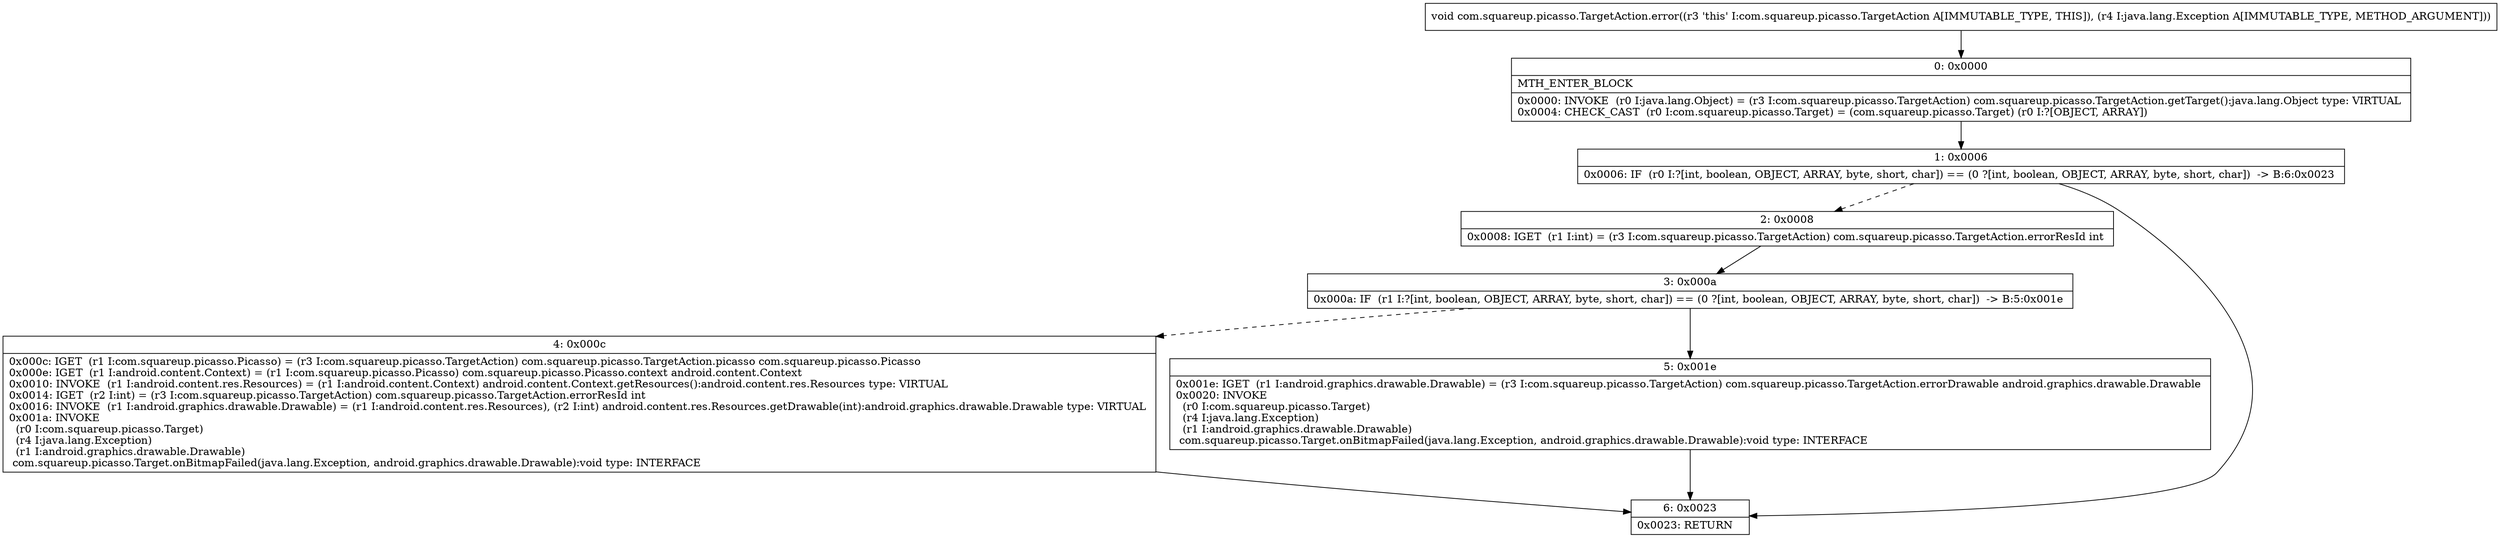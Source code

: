 digraph "CFG forcom.squareup.picasso.TargetAction.error(Ljava\/lang\/Exception;)V" {
Node_0 [shape=record,label="{0\:\ 0x0000|MTH_ENTER_BLOCK\l|0x0000: INVOKE  (r0 I:java.lang.Object) = (r3 I:com.squareup.picasso.TargetAction) com.squareup.picasso.TargetAction.getTarget():java.lang.Object type: VIRTUAL \l0x0004: CHECK_CAST  (r0 I:com.squareup.picasso.Target) = (com.squareup.picasso.Target) (r0 I:?[OBJECT, ARRAY]) \l}"];
Node_1 [shape=record,label="{1\:\ 0x0006|0x0006: IF  (r0 I:?[int, boolean, OBJECT, ARRAY, byte, short, char]) == (0 ?[int, boolean, OBJECT, ARRAY, byte, short, char])  \-\> B:6:0x0023 \l}"];
Node_2 [shape=record,label="{2\:\ 0x0008|0x0008: IGET  (r1 I:int) = (r3 I:com.squareup.picasso.TargetAction) com.squareup.picasso.TargetAction.errorResId int \l}"];
Node_3 [shape=record,label="{3\:\ 0x000a|0x000a: IF  (r1 I:?[int, boolean, OBJECT, ARRAY, byte, short, char]) == (0 ?[int, boolean, OBJECT, ARRAY, byte, short, char])  \-\> B:5:0x001e \l}"];
Node_4 [shape=record,label="{4\:\ 0x000c|0x000c: IGET  (r1 I:com.squareup.picasso.Picasso) = (r3 I:com.squareup.picasso.TargetAction) com.squareup.picasso.TargetAction.picasso com.squareup.picasso.Picasso \l0x000e: IGET  (r1 I:android.content.Context) = (r1 I:com.squareup.picasso.Picasso) com.squareup.picasso.Picasso.context android.content.Context \l0x0010: INVOKE  (r1 I:android.content.res.Resources) = (r1 I:android.content.Context) android.content.Context.getResources():android.content.res.Resources type: VIRTUAL \l0x0014: IGET  (r2 I:int) = (r3 I:com.squareup.picasso.TargetAction) com.squareup.picasso.TargetAction.errorResId int \l0x0016: INVOKE  (r1 I:android.graphics.drawable.Drawable) = (r1 I:android.content.res.Resources), (r2 I:int) android.content.res.Resources.getDrawable(int):android.graphics.drawable.Drawable type: VIRTUAL \l0x001a: INVOKE  \l  (r0 I:com.squareup.picasso.Target)\l  (r4 I:java.lang.Exception)\l  (r1 I:android.graphics.drawable.Drawable)\l com.squareup.picasso.Target.onBitmapFailed(java.lang.Exception, android.graphics.drawable.Drawable):void type: INTERFACE \l}"];
Node_5 [shape=record,label="{5\:\ 0x001e|0x001e: IGET  (r1 I:android.graphics.drawable.Drawable) = (r3 I:com.squareup.picasso.TargetAction) com.squareup.picasso.TargetAction.errorDrawable android.graphics.drawable.Drawable \l0x0020: INVOKE  \l  (r0 I:com.squareup.picasso.Target)\l  (r4 I:java.lang.Exception)\l  (r1 I:android.graphics.drawable.Drawable)\l com.squareup.picasso.Target.onBitmapFailed(java.lang.Exception, android.graphics.drawable.Drawable):void type: INTERFACE \l}"];
Node_6 [shape=record,label="{6\:\ 0x0023|0x0023: RETURN   \l}"];
MethodNode[shape=record,label="{void com.squareup.picasso.TargetAction.error((r3 'this' I:com.squareup.picasso.TargetAction A[IMMUTABLE_TYPE, THIS]), (r4 I:java.lang.Exception A[IMMUTABLE_TYPE, METHOD_ARGUMENT])) }"];
MethodNode -> Node_0;
Node_0 -> Node_1;
Node_1 -> Node_2[style=dashed];
Node_1 -> Node_6;
Node_2 -> Node_3;
Node_3 -> Node_4[style=dashed];
Node_3 -> Node_5;
Node_4 -> Node_6;
Node_5 -> Node_6;
}

